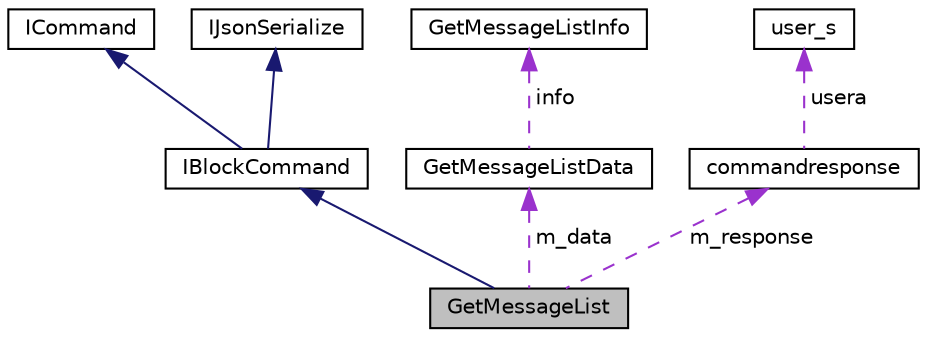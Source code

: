 digraph "GetMessageList"
{
  edge [fontname="Helvetica",fontsize="10",labelfontname="Helvetica",labelfontsize="10"];
  node [fontname="Helvetica",fontsize="10",shape=record];
  Node4 [label="GetMessageList",height=0.2,width=0.4,color="black", fillcolor="grey75", style="filled", fontcolor="black"];
  Node5 -> Node4 [dir="back",color="midnightblue",fontsize="10",style="solid",fontname="Helvetica"];
  Node5 [label="IBlockCommand",height=0.2,width=0.4,color="black", fillcolor="white", style="filled",URL="$class_i_block_command.html",tooltip="Base interface for command. It combain ICommand and IJsonSerialize Interface. "];
  Node6 -> Node5 [dir="back",color="midnightblue",fontsize="10",style="solid",fontname="Helvetica"];
  Node6 [label="ICommand",height=0.2,width=0.4,color="black", fillcolor="white", style="filled",URL="$class_i_command.html",tooltip="Command Interface. Base class for all command. "];
  Node7 -> Node5 [dir="back",color="midnightblue",fontsize="10",style="solid",fontname="Helvetica"];
  Node7 [label="IJsonSerialize",height=0.2,width=0.4,color="black", fillcolor="white", style="filled",URL="$class_i_json_serialize.html",tooltip="Interface which allow convert command data to JSON or string. Not used for now. "];
  Node8 -> Node4 [dir="back",color="darkorchid3",fontsize="10",style="dashed",label=" m_data" ,fontname="Helvetica"];
  Node8 [label="GetMessageListData",height=0.2,width=0.4,color="black", fillcolor="white", style="filled",URL="$struct_get_message_list_data.html",tooltip="Get list of message data. "];
  Node9 -> Node8 [dir="back",color="darkorchid3",fontsize="10",style="dashed",label=" info" ,fontname="Helvetica"];
  Node9 [label="GetMessageListInfo",height=0.2,width=0.4,color="black", fillcolor="white", style="filled",URL="$struct_get_message_list_info.html",tooltip="Get list of message info. "];
  Node10 -> Node4 [dir="back",color="darkorchid3",fontsize="10",style="dashed",label=" m_response" ,fontname="Helvetica"];
  Node10 [label="commandresponse",height=0.2,width=0.4,color="black", fillcolor="white", style="filled",URL="$structcommandresponse.html",tooltip="Struct data for all command which are changed blockchain data. "];
  Node11 -> Node10 [dir="back",color="darkorchid3",fontsize="10",style="dashed",label=" usera" ,fontname="Helvetica"];
  Node11 [label="user_s",height=0.2,width=0.4,color="black", fillcolor="white", style="filled",URL="$structuser__s.html"];
}

